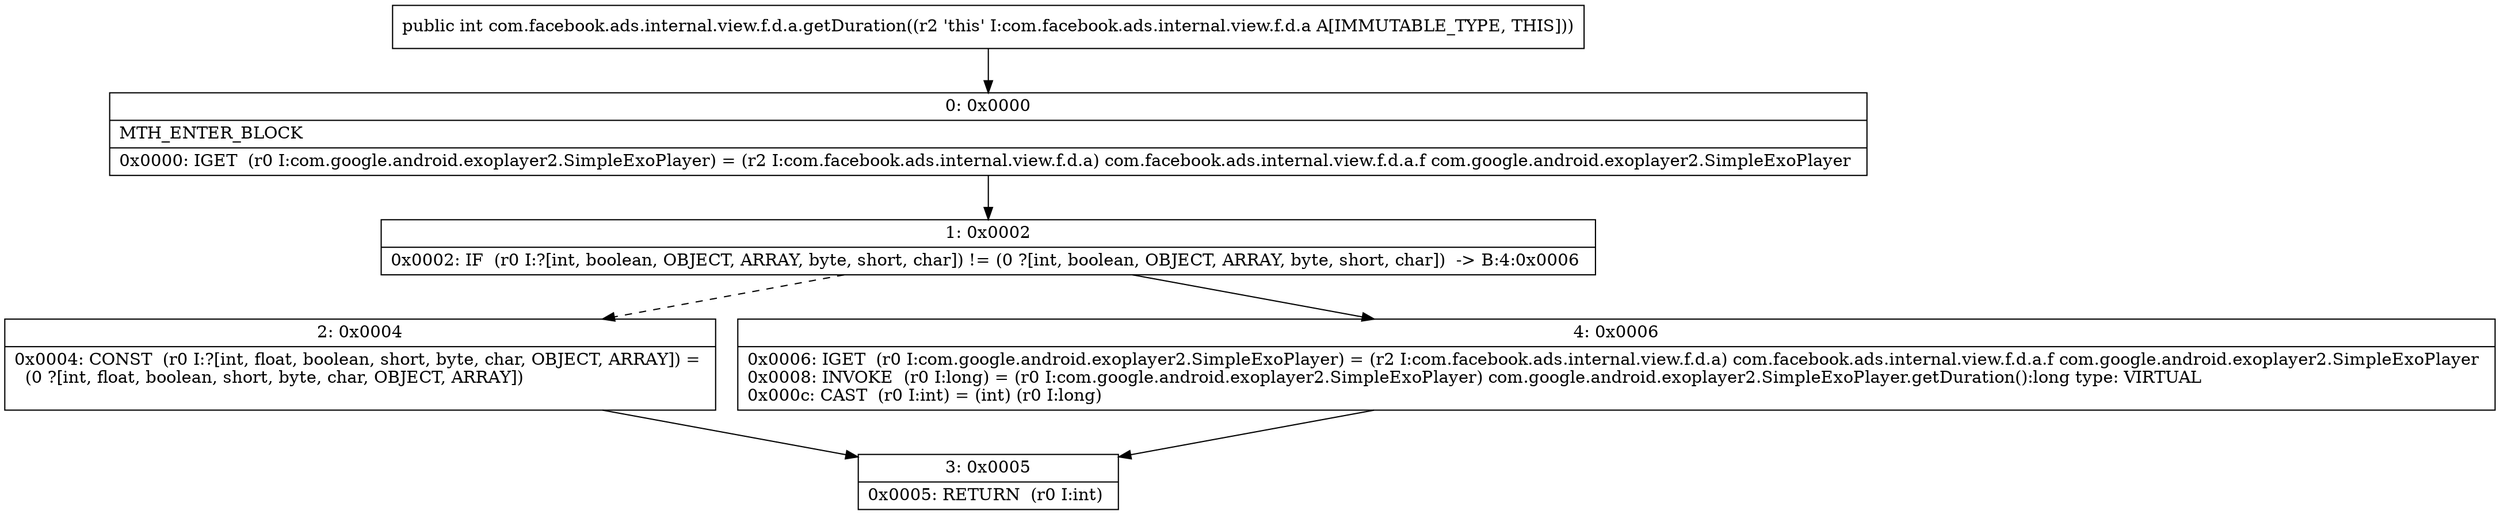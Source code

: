 digraph "CFG forcom.facebook.ads.internal.view.f.d.a.getDuration()I" {
Node_0 [shape=record,label="{0\:\ 0x0000|MTH_ENTER_BLOCK\l|0x0000: IGET  (r0 I:com.google.android.exoplayer2.SimpleExoPlayer) = (r2 I:com.facebook.ads.internal.view.f.d.a) com.facebook.ads.internal.view.f.d.a.f com.google.android.exoplayer2.SimpleExoPlayer \l}"];
Node_1 [shape=record,label="{1\:\ 0x0002|0x0002: IF  (r0 I:?[int, boolean, OBJECT, ARRAY, byte, short, char]) != (0 ?[int, boolean, OBJECT, ARRAY, byte, short, char])  \-\> B:4:0x0006 \l}"];
Node_2 [shape=record,label="{2\:\ 0x0004|0x0004: CONST  (r0 I:?[int, float, boolean, short, byte, char, OBJECT, ARRAY]) = \l  (0 ?[int, float, boolean, short, byte, char, OBJECT, ARRAY])\l \l}"];
Node_3 [shape=record,label="{3\:\ 0x0005|0x0005: RETURN  (r0 I:int) \l}"];
Node_4 [shape=record,label="{4\:\ 0x0006|0x0006: IGET  (r0 I:com.google.android.exoplayer2.SimpleExoPlayer) = (r2 I:com.facebook.ads.internal.view.f.d.a) com.facebook.ads.internal.view.f.d.a.f com.google.android.exoplayer2.SimpleExoPlayer \l0x0008: INVOKE  (r0 I:long) = (r0 I:com.google.android.exoplayer2.SimpleExoPlayer) com.google.android.exoplayer2.SimpleExoPlayer.getDuration():long type: VIRTUAL \l0x000c: CAST  (r0 I:int) = (int) (r0 I:long) \l}"];
MethodNode[shape=record,label="{public int com.facebook.ads.internal.view.f.d.a.getDuration((r2 'this' I:com.facebook.ads.internal.view.f.d.a A[IMMUTABLE_TYPE, THIS])) }"];
MethodNode -> Node_0;
Node_0 -> Node_1;
Node_1 -> Node_2[style=dashed];
Node_1 -> Node_4;
Node_2 -> Node_3;
Node_4 -> Node_3;
}

